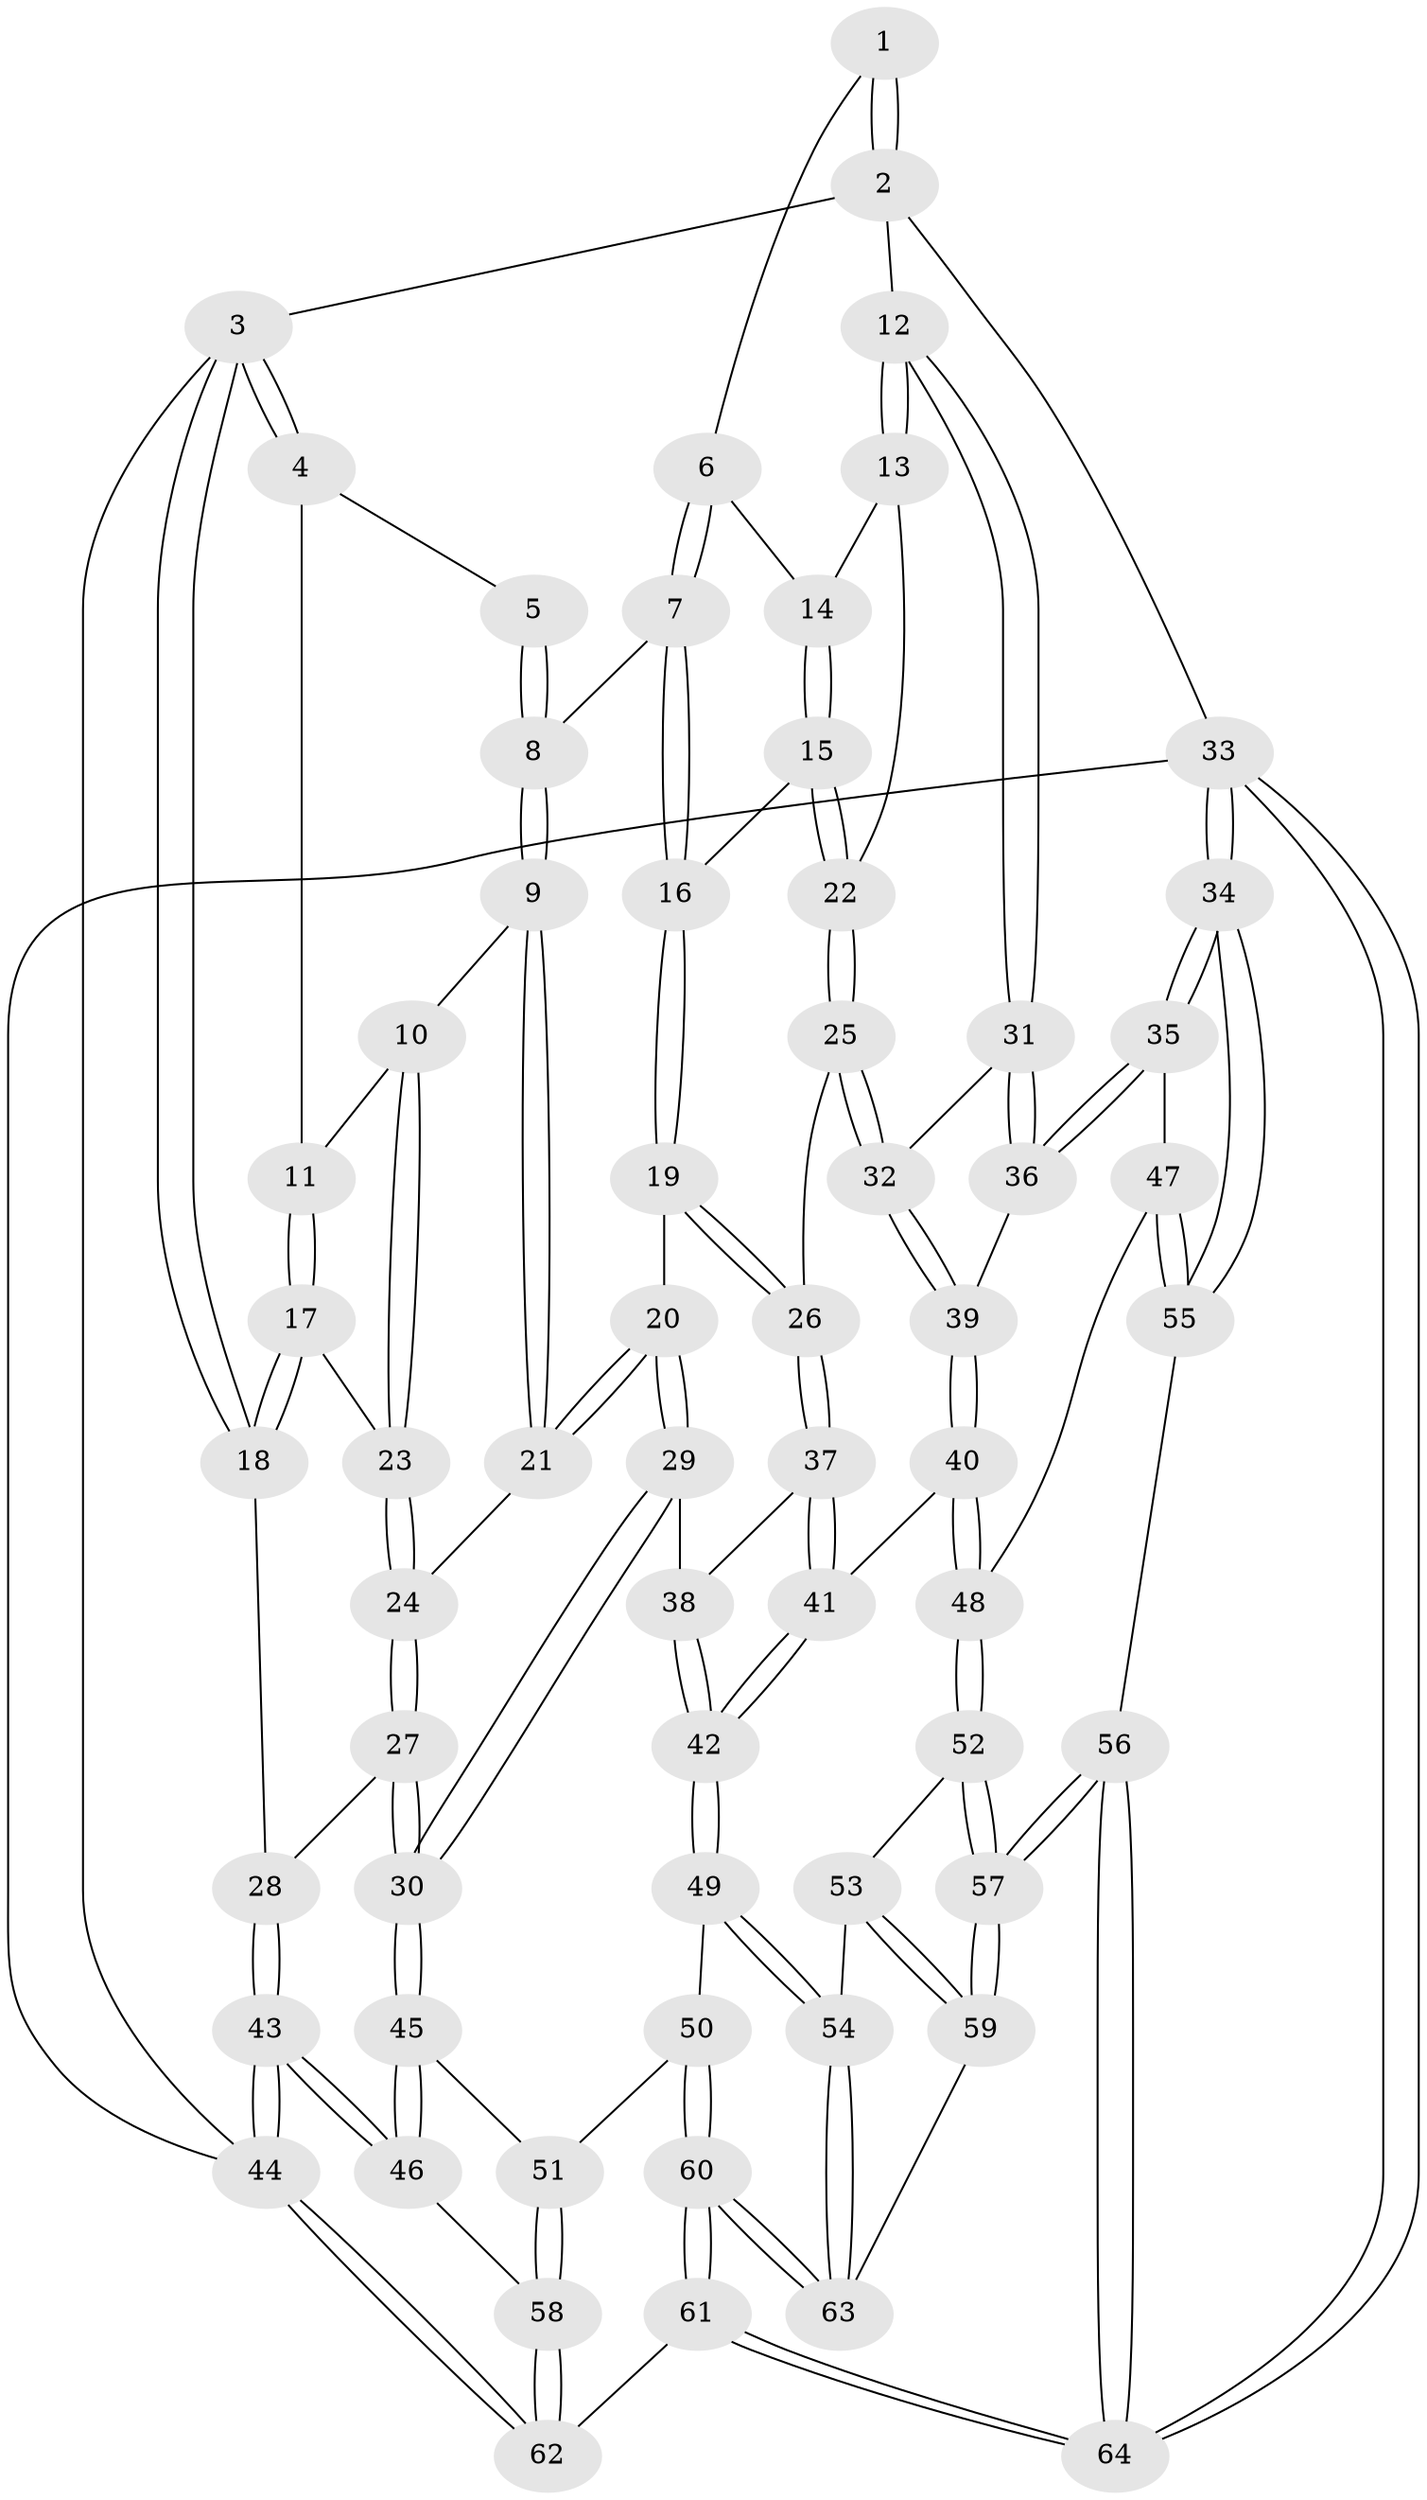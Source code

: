// coarse degree distribution, {4: 0.3611111111111111, 5: 0.4166666666666667, 3: 0.19444444444444445, 6: 0.027777777777777776}
// Generated by graph-tools (version 1.1) at 2025/24/03/03/25 07:24:39]
// undirected, 64 vertices, 157 edges
graph export_dot {
graph [start="1"]
  node [color=gray90,style=filled];
  1 [pos="+0.603365943766183+0"];
  2 [pos="+1+0"];
  3 [pos="+0+0"];
  4 [pos="+0.15210451103759387+0"];
  5 [pos="+0.5580389976699752+0"];
  6 [pos="+0.6017842633430751+0.009444112814525627"];
  7 [pos="+0.4854209534190049+0.16303817871129628"];
  8 [pos="+0.41347969789025035+0.12551815006139655"];
  9 [pos="+0.2848097931901438+0.12960089320641036"];
  10 [pos="+0.25919574716997495+0.1174594927688347"];
  11 [pos="+0.20144867311169923+0.03757308548006596"];
  12 [pos="+1+0"];
  13 [pos="+0.8689833560137463+0.10481272288624915"];
  14 [pos="+0.661942716523457+0.1220261521283776"];
  15 [pos="+0.5819357006352344+0.2337093117558719"];
  16 [pos="+0.539623650593536+0.23005787123052276"];
  17 [pos="+0+0.22317795208426178"];
  18 [pos="+0+0.2594656623337153"];
  19 [pos="+0.4342343964400944+0.38042608724895705"];
  20 [pos="+0.40021020435716176+0.3930595563944969"];
  21 [pos="+0.34811878832494264+0.32016215658987107"];
  22 [pos="+0.6851476696370554+0.3149319221771476"];
  23 [pos="+0.15359901997567518+0.30769516763717747"];
  24 [pos="+0.15999944114620546+0.3356798325853942"];
  25 [pos="+0.7002564039459998+0.3617821701477739"];
  26 [pos="+0.5840257105954951+0.4535155395292889"];
  27 [pos="+0.15544050569534124+0.4564138328424087"];
  28 [pos="+0+0.44400512600827174"];
  29 [pos="+0.30215664114231805+0.5569780067333587"];
  30 [pos="+0.27159176016898867+0.5778434368689238"];
  31 [pos="+1+0"];
  32 [pos="+0.8015900747724197+0.42849138123211955"];
  33 [pos="+1+1"];
  34 [pos="+1+1"];
  35 [pos="+1+0.6378320302384024"];
  36 [pos="+1+0.4729062505210387"];
  37 [pos="+0.5853556096953316+0.5478635945445179"];
  38 [pos="+0.4669269967719139+0.5788265519392382"];
  39 [pos="+0.8185952382072285+0.5089070745615824"];
  40 [pos="+0.793697357857763+0.6187748429086607"];
  41 [pos="+0.6596040170220904+0.618082263673726"];
  42 [pos="+0.5567998673888704+0.7453211827421257"];
  43 [pos="+0+0.7476029694030264"];
  44 [pos="+0+1"];
  45 [pos="+0.2680463145143915+0.5918576904575599"];
  46 [pos="+0+0.7606154503060814"];
  47 [pos="+0.8679434475426558+0.6835816144893996"];
  48 [pos="+0.8248960295948907+0.6680994492813886"];
  49 [pos="+0.5483084798523835+0.7669487711673019"];
  50 [pos="+0.32544130312118974+0.7336315441353983"];
  51 [pos="+0.31666309925887565+0.7246001061406324"];
  52 [pos="+0.7744638586668765+0.7691514980493792"];
  53 [pos="+0.5780125017068752+0.7919196294514271"];
  54 [pos="+0.5552227608695167+0.7822944445330913"];
  55 [pos="+0.9403209306239837+0.8493178109542092"];
  56 [pos="+0.7555356382257346+0.951288475039677"];
  57 [pos="+0.7555065815784505+0.9512187802263219"];
  58 [pos="+0.12626066816012052+0.9123583843201456"];
  59 [pos="+0.7136501669050485+0.9261686517877012"];
  60 [pos="+0.3988568968747836+1"];
  61 [pos="+0.37949765431618804+1"];
  62 [pos="+0.2581307091929794+1"];
  63 [pos="+0.5137464380294524+0.911391270093765"];
  64 [pos="+0.7764427415180012+1"];
  1 -- 2;
  1 -- 2;
  1 -- 6;
  2 -- 3;
  2 -- 12;
  2 -- 33;
  3 -- 4;
  3 -- 4;
  3 -- 18;
  3 -- 18;
  3 -- 44;
  4 -- 5;
  4 -- 11;
  5 -- 8;
  5 -- 8;
  6 -- 7;
  6 -- 7;
  6 -- 14;
  7 -- 8;
  7 -- 16;
  7 -- 16;
  8 -- 9;
  8 -- 9;
  9 -- 10;
  9 -- 21;
  9 -- 21;
  10 -- 11;
  10 -- 23;
  10 -- 23;
  11 -- 17;
  11 -- 17;
  12 -- 13;
  12 -- 13;
  12 -- 31;
  12 -- 31;
  13 -- 14;
  13 -- 22;
  14 -- 15;
  14 -- 15;
  15 -- 16;
  15 -- 22;
  15 -- 22;
  16 -- 19;
  16 -- 19;
  17 -- 18;
  17 -- 18;
  17 -- 23;
  18 -- 28;
  19 -- 20;
  19 -- 26;
  19 -- 26;
  20 -- 21;
  20 -- 21;
  20 -- 29;
  20 -- 29;
  21 -- 24;
  22 -- 25;
  22 -- 25;
  23 -- 24;
  23 -- 24;
  24 -- 27;
  24 -- 27;
  25 -- 26;
  25 -- 32;
  25 -- 32;
  26 -- 37;
  26 -- 37;
  27 -- 28;
  27 -- 30;
  27 -- 30;
  28 -- 43;
  28 -- 43;
  29 -- 30;
  29 -- 30;
  29 -- 38;
  30 -- 45;
  30 -- 45;
  31 -- 32;
  31 -- 36;
  31 -- 36;
  32 -- 39;
  32 -- 39;
  33 -- 34;
  33 -- 34;
  33 -- 64;
  33 -- 64;
  33 -- 44;
  34 -- 35;
  34 -- 35;
  34 -- 55;
  34 -- 55;
  35 -- 36;
  35 -- 36;
  35 -- 47;
  36 -- 39;
  37 -- 38;
  37 -- 41;
  37 -- 41;
  38 -- 42;
  38 -- 42;
  39 -- 40;
  39 -- 40;
  40 -- 41;
  40 -- 48;
  40 -- 48;
  41 -- 42;
  41 -- 42;
  42 -- 49;
  42 -- 49;
  43 -- 44;
  43 -- 44;
  43 -- 46;
  43 -- 46;
  44 -- 62;
  44 -- 62;
  45 -- 46;
  45 -- 46;
  45 -- 51;
  46 -- 58;
  47 -- 48;
  47 -- 55;
  47 -- 55;
  48 -- 52;
  48 -- 52;
  49 -- 50;
  49 -- 54;
  49 -- 54;
  50 -- 51;
  50 -- 60;
  50 -- 60;
  51 -- 58;
  51 -- 58;
  52 -- 53;
  52 -- 57;
  52 -- 57;
  53 -- 54;
  53 -- 59;
  53 -- 59;
  54 -- 63;
  54 -- 63;
  55 -- 56;
  56 -- 57;
  56 -- 57;
  56 -- 64;
  56 -- 64;
  57 -- 59;
  57 -- 59;
  58 -- 62;
  58 -- 62;
  59 -- 63;
  60 -- 61;
  60 -- 61;
  60 -- 63;
  60 -- 63;
  61 -- 62;
  61 -- 64;
  61 -- 64;
}
